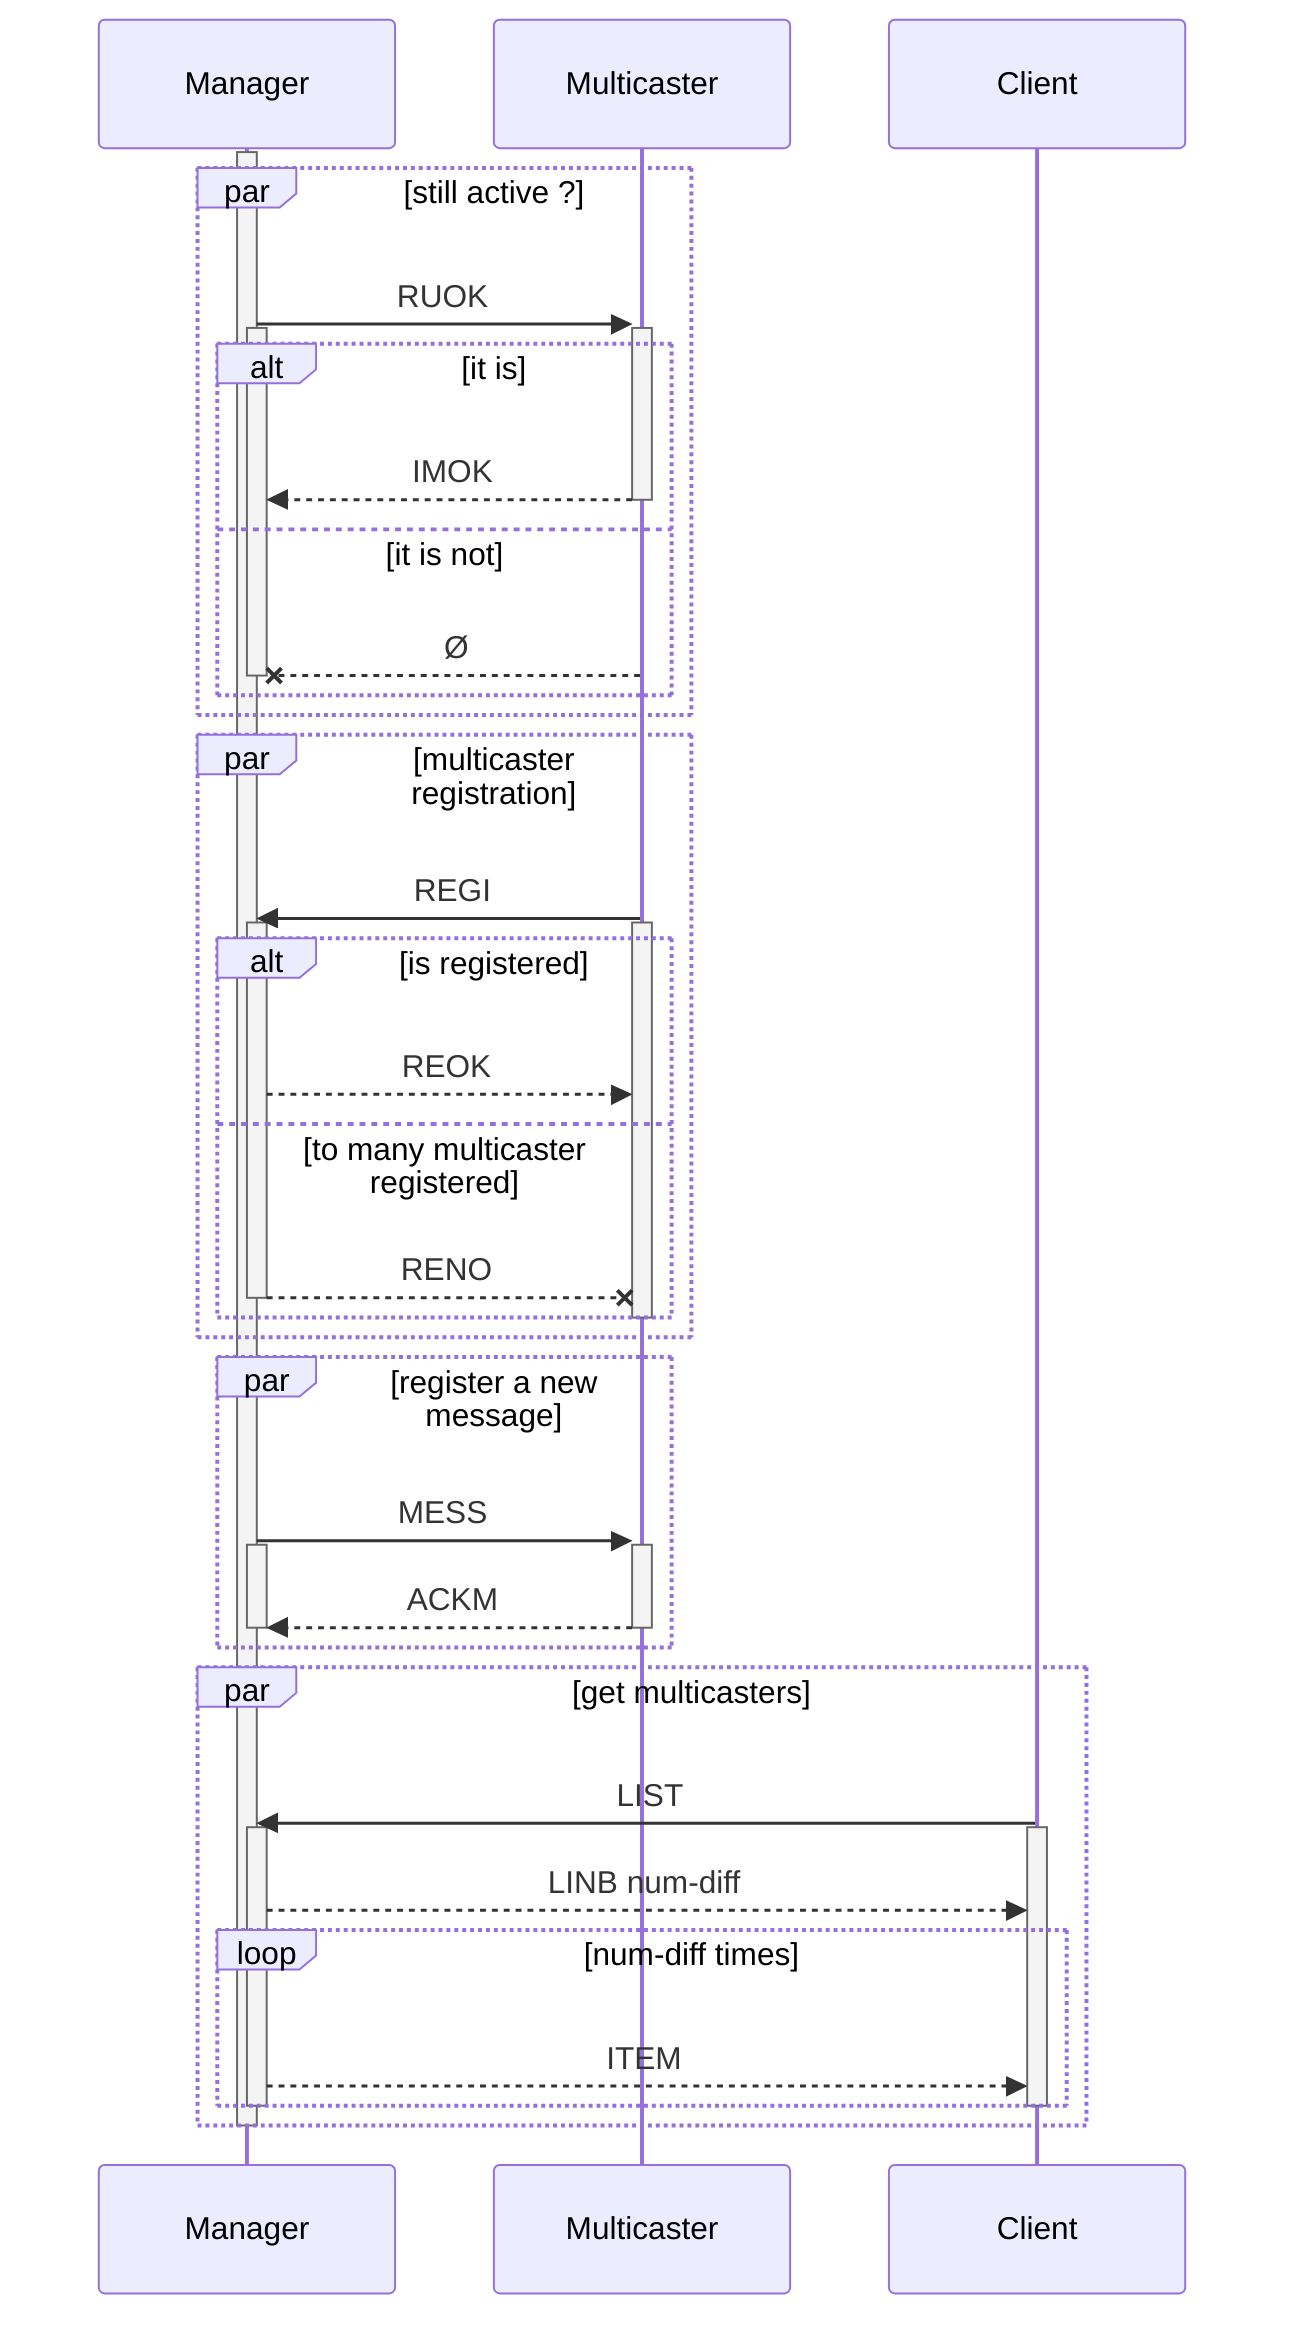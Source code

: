 sequenceDiagram

	activate Manager
	par still active ?
		Manager ->>+ Multicaster: RUOK
		activate Manager
		alt it is
			Multicaster-->>-Manager: IMOK
		else it is not
			Multicaster--xManager: Ø
			deactivate Manager
		end
	end
	par multicaster registration
		Multicaster->>+Manager: REGI
		activate Multicaster
		alt is registered
			Manager-->>Multicaster: REOK
		else to many multicaster registered
			Manager--x-Multicaster: RENO
		end
		deactivate Multicaster
	end
	par register a new message
		Manager->>+Multicaster: MESS
		activate Manager
		Multicaster-->>-Manager: ACKM
		deactivate Manager
	end
	par get multicasters
		Client ->> Manager: LIST
		activate Manager
		activate Client
		Manager -->> Client: LINB num-diff
		loop num-diff times
			Manager -->> Client: ITEM
		end
		deactivate Client
		deactivate Manager
	end
	deactivate Manager